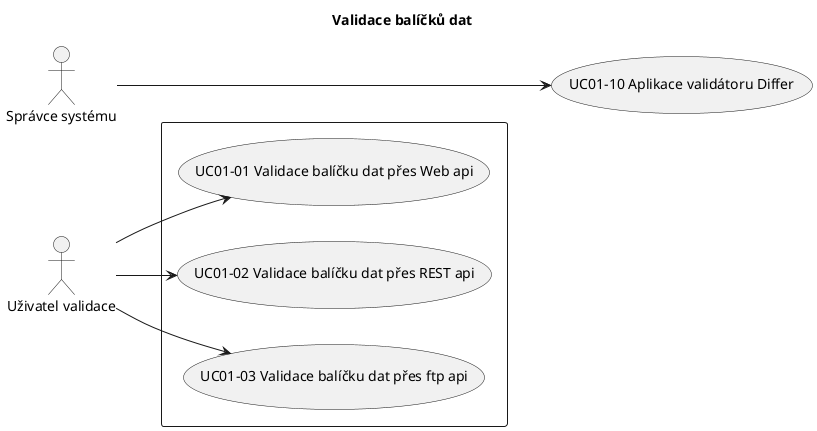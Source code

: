 @startuml
left to right direction
title Validace balíčků dat
skinparam packageStyle rect

actor :Uživatel validace: as user
actor :Správce systému: as sys

rectangle  {
	  :user: --> (UC01-01 Validace balíčku dat přes Web api)
	  :user: --> (UC01-02 Validace balíčku dat přes REST api)
	  :user: --> (UC01-03 Validace balíčku dat přes ftp api)
}

:sys: ---> (UC01-10 Aplikace validátoru Differ)

@enduml

